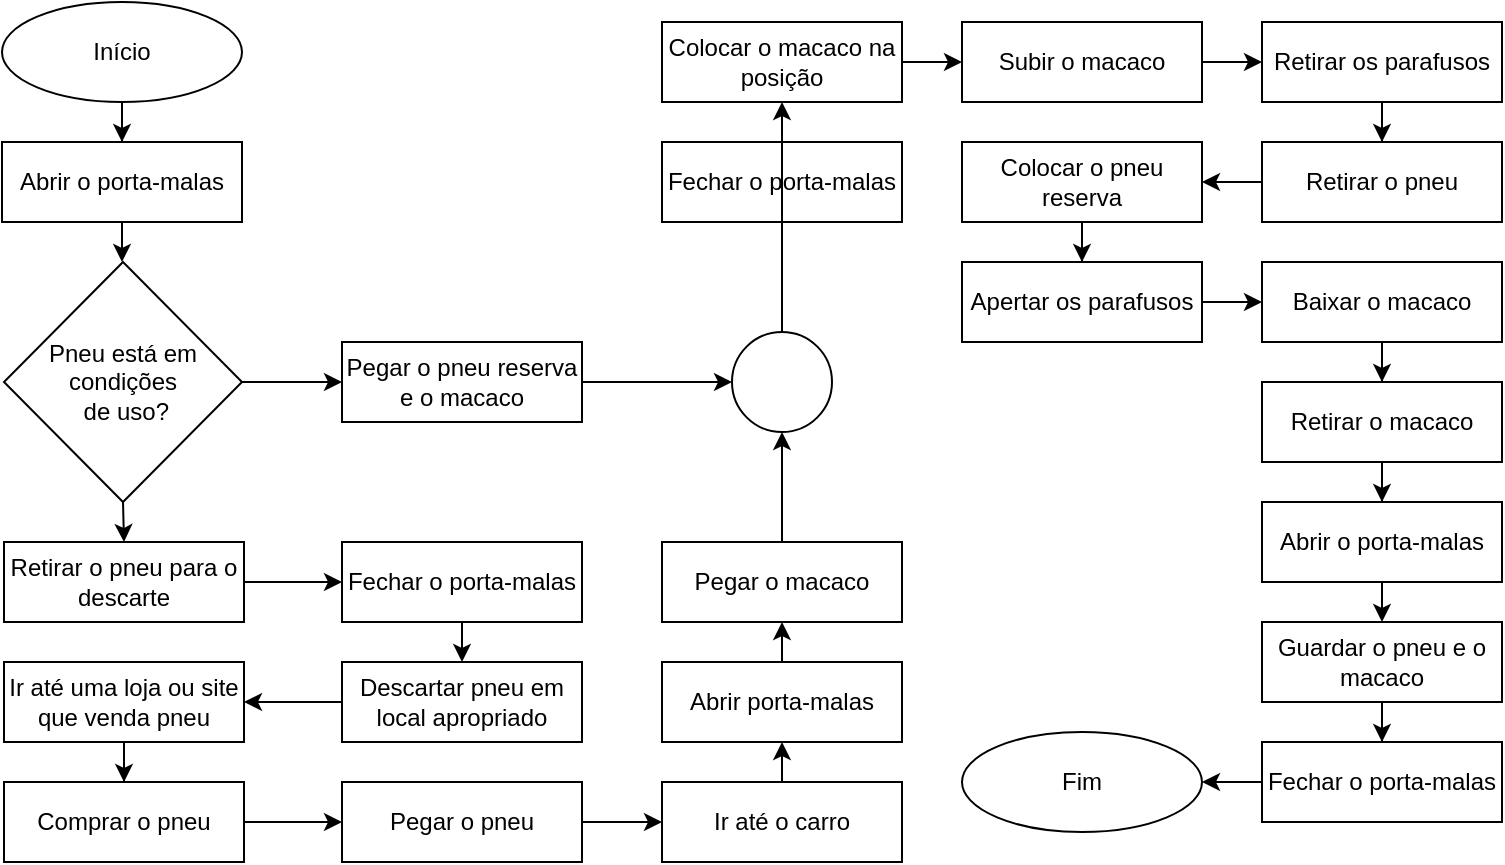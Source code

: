 <mxfile version="21.0.2" type="github">
  <diagram id="C5RBs43oDa-KdzZeNtuy" name="Page-1">
    <mxGraphModel dx="880" dy="476" grid="1" gridSize="10" guides="1" tooltips="1" connect="1" arrows="1" fold="1" page="1" pageScale="1" pageWidth="827" pageHeight="1169" math="0" shadow="0">
      <root>
        <mxCell id="WIyWlLk6GJQsqaUBKTNV-0" />
        <mxCell id="WIyWlLk6GJQsqaUBKTNV-1" parent="WIyWlLk6GJQsqaUBKTNV-0" />
        <mxCell id="_oc2X16ebhdix3O0eegR-66" value="" style="edgeStyle=orthogonalEdgeStyle;rounded=0;orthogonalLoop=1;jettySize=auto;html=1;" edge="1" parent="WIyWlLk6GJQsqaUBKTNV-1" source="_oc2X16ebhdix3O0eegR-33" target="_oc2X16ebhdix3O0eegR-53">
          <mxGeometry relative="1" as="geometry" />
        </mxCell>
        <mxCell id="_oc2X16ebhdix3O0eegR-82" style="edgeStyle=orthogonalEdgeStyle;rounded=0;orthogonalLoop=1;jettySize=auto;html=1;exitX=0.5;exitY=1;exitDx=0;exitDy=0;entryX=0.5;entryY=0;entryDx=0;entryDy=0;" edge="1" parent="WIyWlLk6GJQsqaUBKTNV-1" source="_oc2X16ebhdix3O0eegR-33" target="_oc2X16ebhdix3O0eegR-70">
          <mxGeometry relative="1" as="geometry" />
        </mxCell>
        <mxCell id="_oc2X16ebhdix3O0eegR-33" value="Pneu está em &lt;br&gt;condições&lt;br&gt;&amp;nbsp;de uso?" style="rhombus;whiteSpace=wrap;html=1;" vertex="1" parent="WIyWlLk6GJQsqaUBKTNV-1">
          <mxGeometry x="61" y="140" width="119" height="120" as="geometry" />
        </mxCell>
        <mxCell id="_oc2X16ebhdix3O0eegR-37" value="" style="edgeStyle=orthogonalEdgeStyle;rounded=0;orthogonalLoop=1;jettySize=auto;html=1;" edge="1" parent="WIyWlLk6GJQsqaUBKTNV-1" source="_oc2X16ebhdix3O0eegR-35" target="_oc2X16ebhdix3O0eegR-33">
          <mxGeometry relative="1" as="geometry" />
        </mxCell>
        <mxCell id="_oc2X16ebhdix3O0eegR-35" value="Abrir o porta-malas" style="rounded=0;whiteSpace=wrap;html=1;" vertex="1" parent="WIyWlLk6GJQsqaUBKTNV-1">
          <mxGeometry x="60" y="80" width="120" height="40" as="geometry" />
        </mxCell>
        <mxCell id="_oc2X16ebhdix3O0eegR-52" style="edgeStyle=orthogonalEdgeStyle;rounded=0;orthogonalLoop=1;jettySize=auto;html=1;exitX=0.5;exitY=1;exitDx=0;exitDy=0;" edge="1" parent="WIyWlLk6GJQsqaUBKTNV-1">
          <mxGeometry relative="1" as="geometry">
            <mxPoint x="663" y="60" as="sourcePoint" />
            <mxPoint x="663" y="60" as="targetPoint" />
          </mxGeometry>
        </mxCell>
        <mxCell id="_oc2X16ebhdix3O0eegR-80" value="" style="edgeStyle=orthogonalEdgeStyle;rounded=0;orthogonalLoop=1;jettySize=auto;html=1;" edge="1" parent="WIyWlLk6GJQsqaUBKTNV-1" source="_oc2X16ebhdix3O0eegR-53" target="_oc2X16ebhdix3O0eegR-79">
          <mxGeometry relative="1" as="geometry" />
        </mxCell>
        <mxCell id="_oc2X16ebhdix3O0eegR-53" value="Pegar o pneu reserva e o macaco" style="rounded=0;whiteSpace=wrap;html=1;" vertex="1" parent="WIyWlLk6GJQsqaUBKTNV-1">
          <mxGeometry x="230" y="180" width="120" height="40" as="geometry" />
        </mxCell>
        <mxCell id="_oc2X16ebhdix3O0eegR-54" value="Fechar o porta-malas" style="rounded=0;whiteSpace=wrap;html=1;" vertex="1" parent="WIyWlLk6GJQsqaUBKTNV-1">
          <mxGeometry x="390" y="80" width="120" height="40" as="geometry" />
        </mxCell>
        <mxCell id="_oc2X16ebhdix3O0eegR-94" value="" style="edgeStyle=orthogonalEdgeStyle;rounded=0;orthogonalLoop=1;jettySize=auto;html=1;" edge="1" parent="WIyWlLk6GJQsqaUBKTNV-1" source="_oc2X16ebhdix3O0eegR-55" target="_oc2X16ebhdix3O0eegR-65">
          <mxGeometry relative="1" as="geometry" />
        </mxCell>
        <mxCell id="_oc2X16ebhdix3O0eegR-55" value="Colocar o macaco na posição" style="rounded=0;whiteSpace=wrap;html=1;" vertex="1" parent="WIyWlLk6GJQsqaUBKTNV-1">
          <mxGeometry x="390" y="20" width="120" height="40" as="geometry" />
        </mxCell>
        <mxCell id="_oc2X16ebhdix3O0eegR-104" value="" style="edgeStyle=orthogonalEdgeStyle;rounded=0;orthogonalLoop=1;jettySize=auto;html=1;" edge="1" parent="WIyWlLk6GJQsqaUBKTNV-1" source="_oc2X16ebhdix3O0eegR-56" target="_oc2X16ebhdix3O0eegR-57">
          <mxGeometry relative="1" as="geometry" />
        </mxCell>
        <mxCell id="_oc2X16ebhdix3O0eegR-56" value="Guardar o pneu e o macaco" style="rounded=0;whiteSpace=wrap;html=1;" vertex="1" parent="WIyWlLk6GJQsqaUBKTNV-1">
          <mxGeometry x="690" y="320" width="120" height="40" as="geometry" />
        </mxCell>
        <mxCell id="_oc2X16ebhdix3O0eegR-105" value="" style="edgeStyle=orthogonalEdgeStyle;rounded=0;orthogonalLoop=1;jettySize=auto;html=1;" edge="1" parent="WIyWlLk6GJQsqaUBKTNV-1" source="_oc2X16ebhdix3O0eegR-57" target="_oc2X16ebhdix3O0eegR-69">
          <mxGeometry relative="1" as="geometry" />
        </mxCell>
        <mxCell id="_oc2X16ebhdix3O0eegR-57" value="Fechar o porta-malas" style="rounded=0;whiteSpace=wrap;html=1;" vertex="1" parent="WIyWlLk6GJQsqaUBKTNV-1">
          <mxGeometry x="690" y="380" width="120" height="40" as="geometry" />
        </mxCell>
        <mxCell id="_oc2X16ebhdix3O0eegR-98" value="" style="edgeStyle=orthogonalEdgeStyle;rounded=0;orthogonalLoop=1;jettySize=auto;html=1;" edge="1" parent="WIyWlLk6GJQsqaUBKTNV-1" source="_oc2X16ebhdix3O0eegR-58" target="_oc2X16ebhdix3O0eegR-59">
          <mxGeometry relative="1" as="geometry" />
        </mxCell>
        <mxCell id="_oc2X16ebhdix3O0eegR-58" value="Colocar o pneu reserva" style="rounded=0;whiteSpace=wrap;html=1;" vertex="1" parent="WIyWlLk6GJQsqaUBKTNV-1">
          <mxGeometry x="540" y="80" width="120" height="40" as="geometry" />
        </mxCell>
        <mxCell id="_oc2X16ebhdix3O0eegR-99" value="" style="edgeStyle=orthogonalEdgeStyle;rounded=0;orthogonalLoop=1;jettySize=auto;html=1;" edge="1" parent="WIyWlLk6GJQsqaUBKTNV-1" source="_oc2X16ebhdix3O0eegR-59" target="_oc2X16ebhdix3O0eegR-62">
          <mxGeometry relative="1" as="geometry" />
        </mxCell>
        <mxCell id="_oc2X16ebhdix3O0eegR-59" value="Apertar os parafusos" style="rounded=0;whiteSpace=wrap;html=1;" vertex="1" parent="WIyWlLk6GJQsqaUBKTNV-1">
          <mxGeometry x="540" y="140" width="120" height="40" as="geometry" />
        </mxCell>
        <mxCell id="_oc2X16ebhdix3O0eegR-103" style="edgeStyle=orthogonalEdgeStyle;rounded=0;orthogonalLoop=1;jettySize=auto;html=1;exitX=0.5;exitY=1;exitDx=0;exitDy=0;entryX=0.5;entryY=0;entryDx=0;entryDy=0;" edge="1" parent="WIyWlLk6GJQsqaUBKTNV-1" source="_oc2X16ebhdix3O0eegR-60" target="_oc2X16ebhdix3O0eegR-56">
          <mxGeometry relative="1" as="geometry" />
        </mxCell>
        <mxCell id="_oc2X16ebhdix3O0eegR-60" value="Abrir o porta-malas" style="rounded=0;whiteSpace=wrap;html=1;" vertex="1" parent="WIyWlLk6GJQsqaUBKTNV-1">
          <mxGeometry x="690" y="260" width="120" height="40" as="geometry" />
        </mxCell>
        <mxCell id="_oc2X16ebhdix3O0eegR-101" value="" style="edgeStyle=orthogonalEdgeStyle;rounded=0;orthogonalLoop=1;jettySize=auto;html=1;" edge="1" parent="WIyWlLk6GJQsqaUBKTNV-1" source="_oc2X16ebhdix3O0eegR-61" target="_oc2X16ebhdix3O0eegR-60">
          <mxGeometry relative="1" as="geometry" />
        </mxCell>
        <mxCell id="_oc2X16ebhdix3O0eegR-61" value="Retirar o macaco" style="rounded=0;whiteSpace=wrap;html=1;" vertex="1" parent="WIyWlLk6GJQsqaUBKTNV-1">
          <mxGeometry x="690" y="200" width="120" height="40" as="geometry" />
        </mxCell>
        <mxCell id="_oc2X16ebhdix3O0eegR-100" value="" style="edgeStyle=orthogonalEdgeStyle;rounded=0;orthogonalLoop=1;jettySize=auto;html=1;" edge="1" parent="WIyWlLk6GJQsqaUBKTNV-1" source="_oc2X16ebhdix3O0eegR-62" target="_oc2X16ebhdix3O0eegR-61">
          <mxGeometry relative="1" as="geometry" />
        </mxCell>
        <mxCell id="_oc2X16ebhdix3O0eegR-62" value="Baixar o macaco" style="rounded=0;whiteSpace=wrap;html=1;" vertex="1" parent="WIyWlLk6GJQsqaUBKTNV-1">
          <mxGeometry x="690" y="140" width="120" height="40" as="geometry" />
        </mxCell>
        <mxCell id="_oc2X16ebhdix3O0eegR-97" value="" style="edgeStyle=orthogonalEdgeStyle;rounded=0;orthogonalLoop=1;jettySize=auto;html=1;" edge="1" parent="WIyWlLk6GJQsqaUBKTNV-1" source="_oc2X16ebhdix3O0eegR-63" target="_oc2X16ebhdix3O0eegR-58">
          <mxGeometry relative="1" as="geometry" />
        </mxCell>
        <mxCell id="_oc2X16ebhdix3O0eegR-63" value="Retirar o pneu" style="rounded=0;whiteSpace=wrap;html=1;" vertex="1" parent="WIyWlLk6GJQsqaUBKTNV-1">
          <mxGeometry x="690" y="80" width="120" height="40" as="geometry" />
        </mxCell>
        <mxCell id="_oc2X16ebhdix3O0eegR-96" value="" style="edgeStyle=orthogonalEdgeStyle;rounded=0;orthogonalLoop=1;jettySize=auto;html=1;" edge="1" parent="WIyWlLk6GJQsqaUBKTNV-1" source="_oc2X16ebhdix3O0eegR-64" target="_oc2X16ebhdix3O0eegR-63">
          <mxGeometry relative="1" as="geometry" />
        </mxCell>
        <mxCell id="_oc2X16ebhdix3O0eegR-64" value="Retirar os parafusos" style="rounded=0;whiteSpace=wrap;html=1;" vertex="1" parent="WIyWlLk6GJQsqaUBKTNV-1">
          <mxGeometry x="690" y="20" width="120" height="40" as="geometry" />
        </mxCell>
        <mxCell id="_oc2X16ebhdix3O0eegR-95" value="" style="edgeStyle=orthogonalEdgeStyle;rounded=0;orthogonalLoop=1;jettySize=auto;html=1;" edge="1" parent="WIyWlLk6GJQsqaUBKTNV-1" source="_oc2X16ebhdix3O0eegR-65" target="_oc2X16ebhdix3O0eegR-64">
          <mxGeometry relative="1" as="geometry" />
        </mxCell>
        <mxCell id="_oc2X16ebhdix3O0eegR-65" value="Subir o macaco" style="rounded=0;whiteSpace=wrap;html=1;" vertex="1" parent="WIyWlLk6GJQsqaUBKTNV-1">
          <mxGeometry x="540" y="20" width="120" height="40" as="geometry" />
        </mxCell>
        <mxCell id="_oc2X16ebhdix3O0eegR-68" value="" style="edgeStyle=orthogonalEdgeStyle;rounded=0;orthogonalLoop=1;jettySize=auto;html=1;" edge="1" parent="WIyWlLk6GJQsqaUBKTNV-1" source="_oc2X16ebhdix3O0eegR-67" target="_oc2X16ebhdix3O0eegR-35">
          <mxGeometry relative="1" as="geometry" />
        </mxCell>
        <mxCell id="_oc2X16ebhdix3O0eegR-67" value="Início" style="ellipse;whiteSpace=wrap;html=1;" vertex="1" parent="WIyWlLk6GJQsqaUBKTNV-1">
          <mxGeometry x="60" y="10" width="120" height="50" as="geometry" />
        </mxCell>
        <mxCell id="_oc2X16ebhdix3O0eegR-69" value="Fim" style="ellipse;whiteSpace=wrap;html=1;" vertex="1" parent="WIyWlLk6GJQsqaUBKTNV-1">
          <mxGeometry x="540" y="375" width="120" height="50" as="geometry" />
        </mxCell>
        <mxCell id="_oc2X16ebhdix3O0eegR-83" value="" style="edgeStyle=orthogonalEdgeStyle;rounded=0;orthogonalLoop=1;jettySize=auto;html=1;" edge="1" parent="WIyWlLk6GJQsqaUBKTNV-1" source="_oc2X16ebhdix3O0eegR-70" target="_oc2X16ebhdix3O0eegR-73">
          <mxGeometry relative="1" as="geometry" />
        </mxCell>
        <mxCell id="_oc2X16ebhdix3O0eegR-70" value="Retirar o pneu para o descarte" style="rounded=0;whiteSpace=wrap;html=1;" vertex="1" parent="WIyWlLk6GJQsqaUBKTNV-1">
          <mxGeometry x="61" y="280" width="120" height="40" as="geometry" />
        </mxCell>
        <mxCell id="_oc2X16ebhdix3O0eegR-87" value="" style="edgeStyle=orthogonalEdgeStyle;rounded=0;orthogonalLoop=1;jettySize=auto;html=1;" edge="1" parent="WIyWlLk6GJQsqaUBKTNV-1" source="_oc2X16ebhdix3O0eegR-71" target="_oc2X16ebhdix3O0eegR-72">
          <mxGeometry relative="1" as="geometry" />
        </mxCell>
        <mxCell id="_oc2X16ebhdix3O0eegR-71" value="Ir até uma loja ou site que venda pneu" style="rounded=0;whiteSpace=wrap;html=1;" vertex="1" parent="WIyWlLk6GJQsqaUBKTNV-1">
          <mxGeometry x="61" y="340" width="120" height="40" as="geometry" />
        </mxCell>
        <mxCell id="_oc2X16ebhdix3O0eegR-88" value="" style="edgeStyle=orthogonalEdgeStyle;rounded=0;orthogonalLoop=1;jettySize=auto;html=1;" edge="1" parent="WIyWlLk6GJQsqaUBKTNV-1" source="_oc2X16ebhdix3O0eegR-72" target="_oc2X16ebhdix3O0eegR-75">
          <mxGeometry relative="1" as="geometry" />
        </mxCell>
        <mxCell id="_oc2X16ebhdix3O0eegR-72" value="Comprar o pneu" style="rounded=0;whiteSpace=wrap;html=1;" vertex="1" parent="WIyWlLk6GJQsqaUBKTNV-1">
          <mxGeometry x="61" y="400" width="120" height="40" as="geometry" />
        </mxCell>
        <mxCell id="_oc2X16ebhdix3O0eegR-85" style="edgeStyle=orthogonalEdgeStyle;rounded=0;orthogonalLoop=1;jettySize=auto;html=1;exitX=0.5;exitY=1;exitDx=0;exitDy=0;entryX=0.5;entryY=0;entryDx=0;entryDy=0;" edge="1" parent="WIyWlLk6GJQsqaUBKTNV-1" source="_oc2X16ebhdix3O0eegR-73" target="_oc2X16ebhdix3O0eegR-74">
          <mxGeometry relative="1" as="geometry" />
        </mxCell>
        <mxCell id="_oc2X16ebhdix3O0eegR-73" value="Fechar o porta-malas" style="rounded=0;whiteSpace=wrap;html=1;" vertex="1" parent="WIyWlLk6GJQsqaUBKTNV-1">
          <mxGeometry x="230" y="280" width="120" height="40" as="geometry" />
        </mxCell>
        <mxCell id="_oc2X16ebhdix3O0eegR-86" value="" style="edgeStyle=orthogonalEdgeStyle;rounded=0;orthogonalLoop=1;jettySize=auto;html=1;" edge="1" parent="WIyWlLk6GJQsqaUBKTNV-1" source="_oc2X16ebhdix3O0eegR-74" target="_oc2X16ebhdix3O0eegR-71">
          <mxGeometry relative="1" as="geometry" />
        </mxCell>
        <mxCell id="_oc2X16ebhdix3O0eegR-74" value="Descartar pneu em local apropriado" style="rounded=0;whiteSpace=wrap;html=1;" vertex="1" parent="WIyWlLk6GJQsqaUBKTNV-1">
          <mxGeometry x="230" y="340" width="120" height="40" as="geometry" />
        </mxCell>
        <mxCell id="_oc2X16ebhdix3O0eegR-89" value="" style="edgeStyle=orthogonalEdgeStyle;rounded=0;orthogonalLoop=1;jettySize=auto;html=1;" edge="1" parent="WIyWlLk6GJQsqaUBKTNV-1" source="_oc2X16ebhdix3O0eegR-75" target="_oc2X16ebhdix3O0eegR-76">
          <mxGeometry relative="1" as="geometry" />
        </mxCell>
        <mxCell id="_oc2X16ebhdix3O0eegR-75" value="Pegar o pneu" style="rounded=0;whiteSpace=wrap;html=1;" vertex="1" parent="WIyWlLk6GJQsqaUBKTNV-1">
          <mxGeometry x="230" y="400" width="120" height="40" as="geometry" />
        </mxCell>
        <mxCell id="_oc2X16ebhdix3O0eegR-90" style="edgeStyle=orthogonalEdgeStyle;rounded=0;orthogonalLoop=1;jettySize=auto;html=1;exitX=0.5;exitY=0;exitDx=0;exitDy=0;entryX=0.5;entryY=1;entryDx=0;entryDy=0;" edge="1" parent="WIyWlLk6GJQsqaUBKTNV-1" source="_oc2X16ebhdix3O0eegR-76" target="_oc2X16ebhdix3O0eegR-77">
          <mxGeometry relative="1" as="geometry" />
        </mxCell>
        <mxCell id="_oc2X16ebhdix3O0eegR-76" value="Ir até o carro" style="rounded=0;whiteSpace=wrap;html=1;" vertex="1" parent="WIyWlLk6GJQsqaUBKTNV-1">
          <mxGeometry x="390" y="400" width="120" height="40" as="geometry" />
        </mxCell>
        <mxCell id="_oc2X16ebhdix3O0eegR-91" style="edgeStyle=orthogonalEdgeStyle;rounded=0;orthogonalLoop=1;jettySize=auto;html=1;exitX=0.5;exitY=0;exitDx=0;exitDy=0;entryX=0.5;entryY=1;entryDx=0;entryDy=0;" edge="1" parent="WIyWlLk6GJQsqaUBKTNV-1" source="_oc2X16ebhdix3O0eegR-77" target="_oc2X16ebhdix3O0eegR-78">
          <mxGeometry relative="1" as="geometry" />
        </mxCell>
        <mxCell id="_oc2X16ebhdix3O0eegR-77" value="Abrir porta-malas" style="rounded=0;whiteSpace=wrap;html=1;" vertex="1" parent="WIyWlLk6GJQsqaUBKTNV-1">
          <mxGeometry x="390" y="340" width="120" height="40" as="geometry" />
        </mxCell>
        <mxCell id="_oc2X16ebhdix3O0eegR-92" value="" style="edgeStyle=orthogonalEdgeStyle;rounded=0;orthogonalLoop=1;jettySize=auto;html=1;" edge="1" parent="WIyWlLk6GJQsqaUBKTNV-1" source="_oc2X16ebhdix3O0eegR-78" target="_oc2X16ebhdix3O0eegR-79">
          <mxGeometry relative="1" as="geometry" />
        </mxCell>
        <mxCell id="_oc2X16ebhdix3O0eegR-78" value="Pegar o macaco" style="rounded=0;whiteSpace=wrap;html=1;" vertex="1" parent="WIyWlLk6GJQsqaUBKTNV-1">
          <mxGeometry x="390" y="280" width="120" height="40" as="geometry" />
        </mxCell>
        <mxCell id="_oc2X16ebhdix3O0eegR-93" value="" style="edgeStyle=orthogonalEdgeStyle;rounded=0;orthogonalLoop=1;jettySize=auto;html=1;" edge="1" parent="WIyWlLk6GJQsqaUBKTNV-1" source="_oc2X16ebhdix3O0eegR-79" target="_oc2X16ebhdix3O0eegR-55">
          <mxGeometry relative="1" as="geometry" />
        </mxCell>
        <mxCell id="_oc2X16ebhdix3O0eegR-79" value="" style="ellipse;whiteSpace=wrap;html=1;aspect=fixed;" vertex="1" parent="WIyWlLk6GJQsqaUBKTNV-1">
          <mxGeometry x="425" y="175" width="50" height="50" as="geometry" />
        </mxCell>
      </root>
    </mxGraphModel>
  </diagram>
</mxfile>
